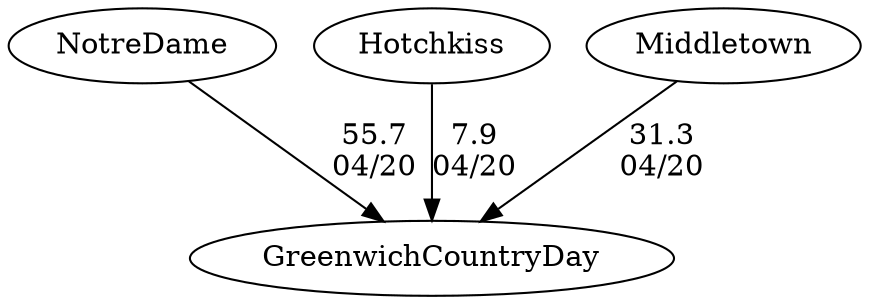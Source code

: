 digraph boys4foursGreenwichCountryDay {NotreDame [URL="boys4foursGreenwichCountryDayNotreDame.html"];Hotchkiss [URL="boys4foursGreenwichCountryDayHotchkiss.html"];Middletown [URL="boys4foursGreenwichCountryDayMiddletown.html"];GreenwichCountryDay [URL="boys4foursGreenwichCountryDayGreenwichCountryDay.html"];NotreDame -> GreenwichCountryDay[label="55.7
04/20", weight="45", tooltip="NEIRA Boys & Girls Fours,Notre Dame Invite #1: Notre Dame vs. Hotchkiss vs. Middletown vs. Greenwich Country Day School			
Distance: 1500m Conditions: All races into an outgoing head current on the river. Light cross/ tail wind for all races. G1 and B1 had small chop starting to build. Comments: Great Racing by all today!
None", URL="https://www.row2k.com/results/resultspage.cfm?UID=0B5A12BEAF8945DD81EB9EFB206E62F1&cat=5", random="random"]; 
Middletown -> GreenwichCountryDay[label="31.3
04/20", weight="69", tooltip="NEIRA Boys & Girls Fours,Notre Dame Invite #1: Notre Dame vs. Hotchkiss vs. Middletown vs. Greenwich Country Day School			
Distance: 1500m Conditions: All races into an outgoing head current on the river. Light cross/ tail wind for all races. G1 and B1 had small chop starting to build. Comments: Great Racing by all today!
None", URL="https://www.row2k.com/results/resultspage.cfm?UID=0B5A12BEAF8945DD81EB9EFB206E62F1&cat=5", random="random"]; 
Hotchkiss -> GreenwichCountryDay[label="7.9
04/20", weight="93", tooltip="NEIRA Boys & Girls Fours,Notre Dame Invite #1: Notre Dame vs. Hotchkiss vs. Middletown vs. Greenwich Country Day School			
Distance: 1500m Conditions: All races into an outgoing head current on the river. Light cross/ tail wind for all races. G1 and B1 had small chop starting to build. Comments: Great Racing by all today!
None", URL="https://www.row2k.com/results/resultspage.cfm?UID=0B5A12BEAF8945DD81EB9EFB206E62F1&cat=5", random="random"]}